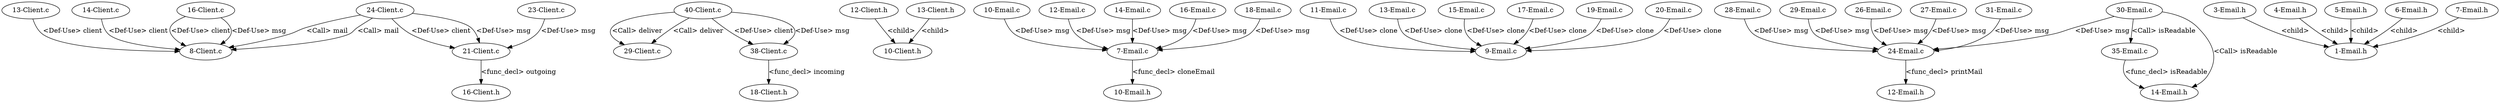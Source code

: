 digraph {
37 [label = "8-Client.c"];
38 [label = "13-Client.c"];
38 -> 37[label="<Def-Use> client"];
39 [label = "14-Client.c"];
39 -> 37[label="<Def-Use> client"];
40 [label = "16-Client.c"];
40 -> 37[label="<Def-Use> client"];
40 -> 37[label="<Def-Use> msg"];
41 [label = "21-Client.c"];
42 [label = "23-Client.c"];
42 -> 41[label="<Def-Use> msg"];
43 [label = "24-Client.c"];
43 -> 37[label="<Call> mail"];
43 -> 41[label="<Def-Use> client"];
43 -> 41[label="<Def-Use> msg"];
44 [label = "29-Client.c"];
45 [label = "38-Client.c"];
46 [label = "40-Client.c"];
46 -> 44[label="<Call> deliver"];
46 -> 45[label="<Def-Use> client"];
46 -> 45[label="<Def-Use> msg"];
47 [label = "10-Client.h"];
48 [label = "12-Client.h"];
49 [label = "13-Client.h"];
49 -> 47[label="<child>"];
48 -> 47[label="<child>"];
50 [label = "16-Client.h"];
51 [label = "18-Client.h"];
52 [label = "7-Email.c"];
53 [label = "9-Email.c"];
54 [label = "10-Email.c"];
54 -> 52[label="<Def-Use> msg"];
55 [label = "11-Email.c"];
55 -> 53[label="<Def-Use> clone"];
56 [label = "12-Email.c"];
56 -> 52[label="<Def-Use> msg"];
57 [label = "13-Email.c"];
57 -> 53[label="<Def-Use> clone"];
58 [label = "14-Email.c"];
58 -> 52[label="<Def-Use> msg"];
59 [label = "15-Email.c"];
59 -> 53[label="<Def-Use> clone"];
60 [label = "16-Email.c"];
60 -> 52[label="<Def-Use> msg"];
61 [label = "17-Email.c"];
61 -> 53[label="<Def-Use> clone"];
62 [label = "18-Email.c"];
62 -> 52[label="<Def-Use> msg"];
63 [label = "19-Email.c"];
63 -> 53[label="<Def-Use> clone"];
64 [label = "20-Email.c"];
64 -> 53[label="<Def-Use> clone"];
65 [label = "24-Email.c"];
66 [label = "26-Email.c"];
66 -> 65[label="<Def-Use> msg"];
67 [label = "27-Email.c"];
67 -> 65[label="<Def-Use> msg"];
68 [label = "28-Email.c"];
68 -> 65[label="<Def-Use> msg"];
69 [label = "29-Email.c"];
69 -> 65[label="<Def-Use> msg"];
70 [label = "30-Email.c"];
70 -> 65[label="<Def-Use> msg"];
71 [label = "31-Email.c"];
71 -> 65[label="<Def-Use> msg"];
72 [label = "35-Email.c"];
73 [label = "1-Email.h"];
74 [label = "3-Email.h"];
75 [label = "4-Email.h"];
76 [label = "5-Email.h"];
77 [label = "6-Email.h"];
78 [label = "7-Email.h"];
78 -> 73[label="<child>"];
75 -> 73[label="<child>"];
74 -> 73[label="<child>"];
76 -> 73[label="<child>"];
77 -> 73[label="<child>"];
79 [label = "10-Email.h"];
80 [label = "12-Email.h"];
81 [label = "14-Email.h"];
46 -> 44[label="<Call> deliver"];
43 -> 37[label="<Call> mail"];
70 -> 81[label="<Call> isReadable"];
70 -> 72[label="<Call> isReadable"];
41 -> 50[label="<func_decl> outgoing"];
45 -> 51[label="<func_decl> incoming"];
72 -> 81[label="<func_decl> isReadable"];
52 -> 79[label="<func_decl> cloneEmail"];
65 -> 80[label="<func_decl> printMail"];
}